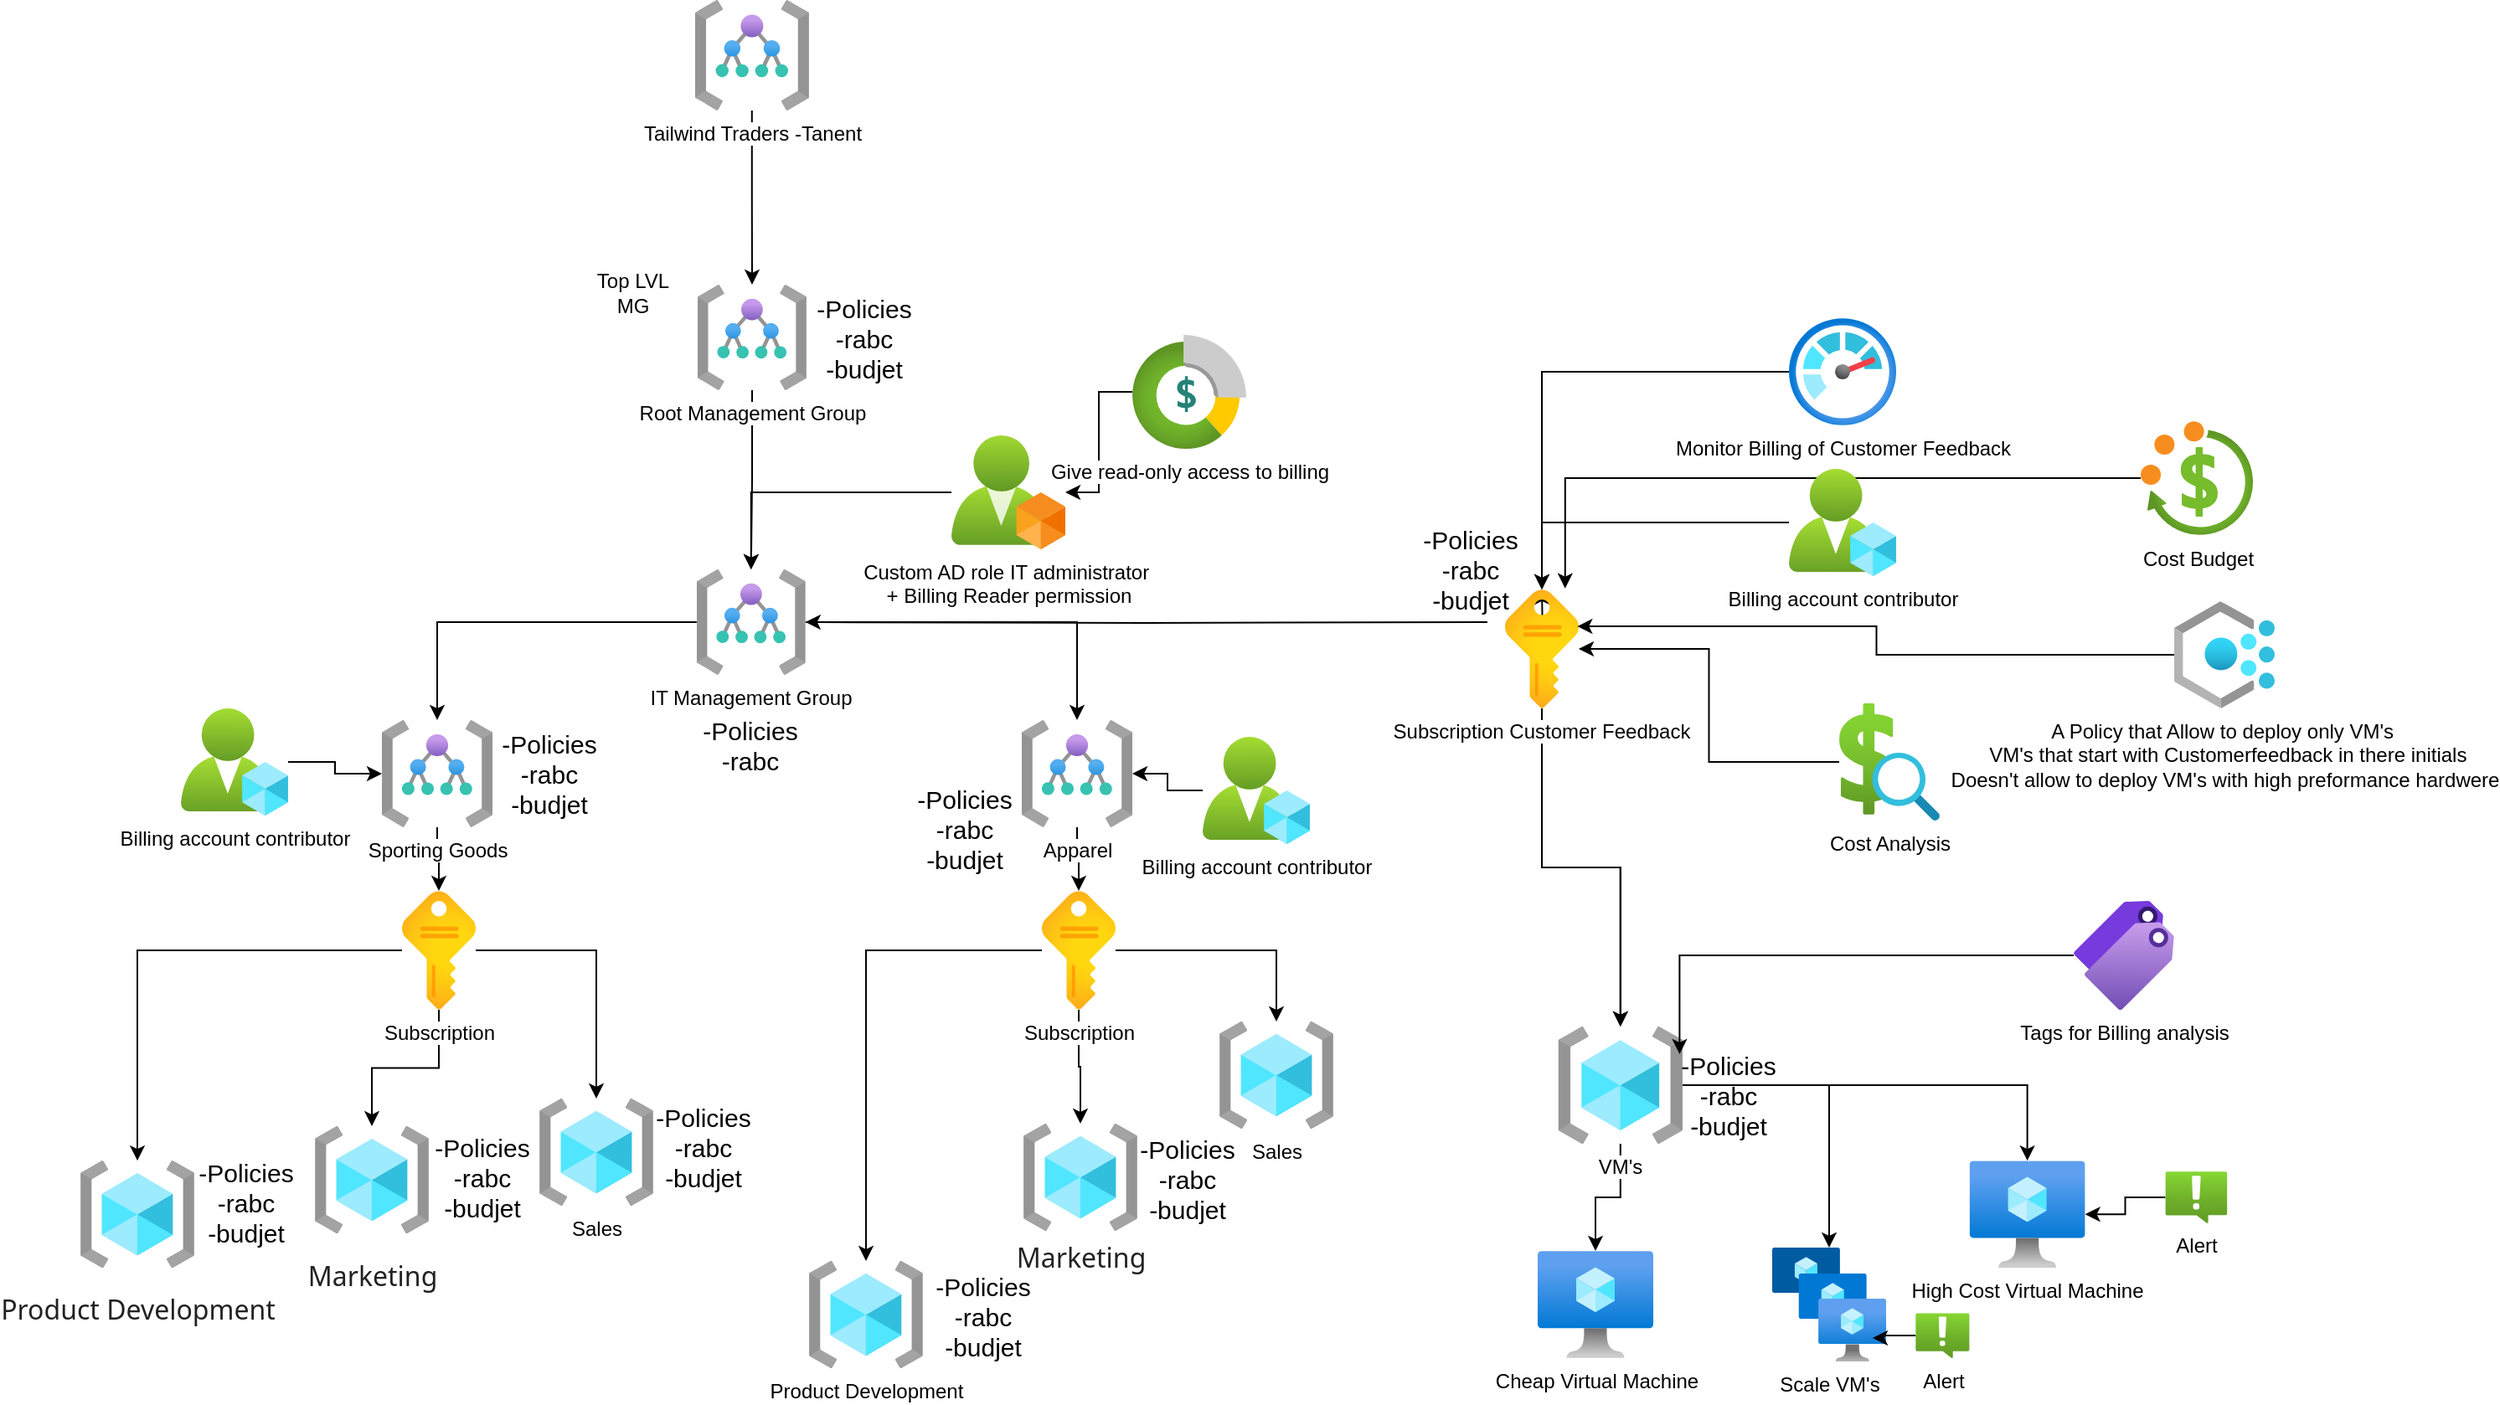 <mxfile version="21.6.5" type="github">
  <diagram name="Page-1" id="hlpe3HDvRwnY9zBwgGZH">
    <mxGraphModel dx="1937" dy="968" grid="1" gridSize="10" guides="1" tooltips="1" connect="1" arrows="1" fold="1" page="1" pageScale="1" pageWidth="827" pageHeight="1169" math="0" shadow="0">
      <root>
        <mxCell id="0" />
        <mxCell id="1" parent="0" />
        <mxCell id="d_jsHuiSVQQN2BJJEdMS-1" style="edgeStyle=orthogonalEdgeStyle;rounded=0;orthogonalLoop=1;jettySize=auto;html=1;" parent="1" source="d_jsHuiSVQQN2BJJEdMS-4" target="d_jsHuiSVQQN2BJJEdMS-16" edge="1">
          <mxGeometry relative="1" as="geometry" />
        </mxCell>
        <mxCell id="d_jsHuiSVQQN2BJJEdMS-2" style="edgeStyle=orthogonalEdgeStyle;rounded=0;orthogonalLoop=1;jettySize=auto;html=1;" parent="1" source="d_jsHuiSVQQN2BJJEdMS-4" target="d_jsHuiSVQQN2BJJEdMS-15" edge="1">
          <mxGeometry relative="1" as="geometry" />
        </mxCell>
        <mxCell id="d_jsHuiSVQQN2BJJEdMS-3" style="edgeStyle=orthogonalEdgeStyle;rounded=0;orthogonalLoop=1;jettySize=auto;html=1;" parent="1" source="d_jsHuiSVQQN2BJJEdMS-4" target="d_jsHuiSVQQN2BJJEdMS-17" edge="1">
          <mxGeometry relative="1" as="geometry" />
        </mxCell>
        <mxCell id="d_jsHuiSVQQN2BJJEdMS-4" value="Subscription" style="image;aspect=fixed;html=1;points=[];align=center;fontSize=12;image=img/lib/azure2/general/Subscriptions.svg;" parent="1" vertex="1">
          <mxGeometry x="332" y="622" width="44" height="71" as="geometry" />
        </mxCell>
        <mxCell id="d_jsHuiSVQQN2BJJEdMS-5" value="Sales" style="image;aspect=fixed;html=1;points=[];align=center;fontSize=12;image=img/lib/azure2/general/Resource_Groups.svg;" parent="1" vertex="1">
          <mxGeometry x="820" y="700" width="68" height="64" as="geometry" />
        </mxCell>
        <mxCell id="d_jsHuiSVQQN2BJJEdMS-6" style="edgeStyle=orthogonalEdgeStyle;rounded=0;orthogonalLoop=1;jettySize=auto;html=1;" parent="1" source="d_jsHuiSVQQN2BJJEdMS-8" target="d_jsHuiSVQQN2BJJEdMS-19" edge="1">
          <mxGeometry relative="1" as="geometry" />
        </mxCell>
        <mxCell id="d_jsHuiSVQQN2BJJEdMS-7" style="edgeStyle=orthogonalEdgeStyle;rounded=0;orthogonalLoop=1;jettySize=auto;html=1;" parent="1" source="d_jsHuiSVQQN2BJJEdMS-8" target="d_jsHuiSVQQN2BJJEdMS-21" edge="1">
          <mxGeometry relative="1" as="geometry" />
        </mxCell>
        <mxCell id="d_jsHuiSVQQN2BJJEdMS-8" value="IT Management Group&lt;br&gt;" style="image;aspect=fixed;html=1;points=[];align=center;fontSize=12;image=img/lib/azure2/general/Management_Groups.svg;" parent="1" vertex="1">
          <mxGeometry x="507.94" y="430" width="64.97" height="63" as="geometry" />
        </mxCell>
        <mxCell id="d_jsHuiSVQQN2BJJEdMS-9" style="edgeStyle=orthogonalEdgeStyle;rounded=0;orthogonalLoop=1;jettySize=auto;html=1;" parent="1" source="d_jsHuiSVQQN2BJJEdMS-12" target="d_jsHuiSVQQN2BJJEdMS-14" edge="1">
          <mxGeometry relative="1" as="geometry" />
        </mxCell>
        <mxCell id="d_jsHuiSVQQN2BJJEdMS-10" style="edgeStyle=orthogonalEdgeStyle;rounded=0;orthogonalLoop=1;jettySize=auto;html=1;" parent="1" source="d_jsHuiSVQQN2BJJEdMS-12" target="d_jsHuiSVQQN2BJJEdMS-13" edge="1">
          <mxGeometry relative="1" as="geometry" />
        </mxCell>
        <mxCell id="d_jsHuiSVQQN2BJJEdMS-11" style="edgeStyle=orthogonalEdgeStyle;rounded=0;orthogonalLoop=1;jettySize=auto;html=1;" parent="1" source="d_jsHuiSVQQN2BJJEdMS-12" target="d_jsHuiSVQQN2BJJEdMS-5" edge="1">
          <mxGeometry relative="1" as="geometry" />
        </mxCell>
        <mxCell id="d_jsHuiSVQQN2BJJEdMS-12" value="Subscription" style="image;aspect=fixed;html=1;points=[];align=center;fontSize=12;image=img/lib/azure2/general/Subscriptions.svg;" parent="1" vertex="1">
          <mxGeometry x="714" y="622" width="44" height="71" as="geometry" />
        </mxCell>
        <mxCell id="d_jsHuiSVQQN2BJJEdMS-13" value="&lt;span style=&quot;color: rgb(34, 34, 34); font-family: &amp;quot;Segoe UI&amp;quot;, serif; font-size: 16px; font-style: normal; font-variant-ligatures: normal; font-variant-caps: normal; font-weight: 400; letter-spacing: normal; orphans: 2; text-align: right; text-indent: 0px; text-transform: none; widows: 2; word-spacing: 0px; -webkit-text-stroke-width: 0px; background-color: rgb(255, 255, 255); text-decoration-thickness: initial; text-decoration-style: initial; text-decoration-color: initial; float: none; display: inline !important;&quot;&gt;Marketing&lt;/span&gt;" style="image;aspect=fixed;html=1;points=[];align=center;fontSize=12;image=img/lib/azure2/general/Resource_Groups.svg;" parent="1" vertex="1">
          <mxGeometry x="703" y="761" width="68" height="64" as="geometry" />
        </mxCell>
        <mxCell id="d_jsHuiSVQQN2BJJEdMS-14" value="Product Development" style="image;aspect=fixed;html=1;points=[];align=center;fontSize=12;image=img/lib/azure2/general/Resource_Groups.svg;" parent="1" vertex="1">
          <mxGeometry x="574.97" y="843" width="68" height="64" as="geometry" />
        </mxCell>
        <mxCell id="d_jsHuiSVQQN2BJJEdMS-15" value="Sales&lt;br&gt;" style="image;aspect=fixed;html=1;points=[];align=center;fontSize=12;image=img/lib/azure2/general/Resource_Groups.svg;" parent="1" vertex="1">
          <mxGeometry x="414" y="746" width="68" height="64" as="geometry" />
        </mxCell>
        <mxCell id="d_jsHuiSVQQN2BJJEdMS-16" value="&lt;p style=&quot;margin-bottom: 0in; direction: rtl; line-height: 1px; text-align: right; background-image: initial; background-position: initial; background-size: initial; background-repeat: initial; background-attachment: initial; background-origin: initial; background-clip: initial; font-size: medium; margin-top: 0.19in;&quot; align=&quot;left&quot;&gt;&lt;font color=&quot;#222222&quot;&gt;&lt;font face=&quot;Segoe UI, serif&quot;&gt;&lt;font style=&quot;font-size: 12pt;&quot;&gt;Marketing&lt;/font&gt;&lt;/font&gt;&lt;/font&gt;&lt;/p&gt;" style="image;aspect=fixed;html=1;points=[];align=center;fontSize=12;image=img/lib/azure2/general/Resource_Groups.svg;" parent="1" vertex="1">
          <mxGeometry x="280" y="762.53" width="68" height="64" as="geometry" />
        </mxCell>
        <mxCell id="d_jsHuiSVQQN2BJJEdMS-17" value="&lt;p style=&quot;margin-bottom: 0in; direction: rtl; line-height: 1px; text-align: right; background-image: initial; background-position: initial; background-size: initial; background-repeat: initial; background-attachment: initial; background-origin: initial; background-clip: initial; font-size: medium; margin-top: 0.19in;&quot; align=&quot;left&quot;&gt;&lt;font color=&quot;#222222&quot;&gt;&lt;font face=&quot;Segoe UI, serif&quot;&gt;&lt;font style=&quot;font-size: 12pt;&quot;&gt;Product Development&lt;/font&gt;&lt;/font&gt;&lt;/font&gt;&lt;/p&gt;" style="image;aspect=fixed;html=1;points=[];align=center;fontSize=12;image=img/lib/azure2/general/Resource_Groups.svg;" parent="1" vertex="1">
          <mxGeometry x="140" y="783.07" width="68" height="64" as="geometry" />
        </mxCell>
        <mxCell id="d_jsHuiSVQQN2BJJEdMS-18" value="" style="edgeStyle=orthogonalEdgeStyle;rounded=0;orthogonalLoop=1;jettySize=auto;html=1;" parent="1" source="d_jsHuiSVQQN2BJJEdMS-19" target="d_jsHuiSVQQN2BJJEdMS-4" edge="1">
          <mxGeometry relative="1" as="geometry" />
        </mxCell>
        <mxCell id="d_jsHuiSVQQN2BJJEdMS-19" value="Sporting Goods&lt;br&gt;" style="image;aspect=fixed;html=1;points=[];align=center;fontSize=12;image=img/lib/azure2/general/Management_Groups.svg;" parent="1" vertex="1">
          <mxGeometry x="320" y="520" width="66" height="64" as="geometry" />
        </mxCell>
        <mxCell id="d_jsHuiSVQQN2BJJEdMS-20" value="" style="edgeStyle=orthogonalEdgeStyle;rounded=0;orthogonalLoop=1;jettySize=auto;html=1;" parent="1" source="d_jsHuiSVQQN2BJJEdMS-21" target="d_jsHuiSVQQN2BJJEdMS-12" edge="1">
          <mxGeometry relative="1" as="geometry" />
        </mxCell>
        <mxCell id="d_jsHuiSVQQN2BJJEdMS-21" value="Apparel&lt;br&gt;" style="image;aspect=fixed;html=1;points=[];align=center;fontSize=12;image=img/lib/azure2/general/Management_Groups.svg;" parent="1" vertex="1">
          <mxGeometry x="702" y="520" width="66" height="64" as="geometry" />
        </mxCell>
        <mxCell id="d_jsHuiSVQQN2BJJEdMS-26" value="" style="edgeStyle=orthogonalEdgeStyle;rounded=0;orthogonalLoop=1;jettySize=auto;html=1;" parent="1" source="d_jsHuiSVQQN2BJJEdMS-22" target="d_jsHuiSVQQN2BJJEdMS-8" edge="1">
          <mxGeometry relative="1" as="geometry" />
        </mxCell>
        <mxCell id="d_jsHuiSVQQN2BJJEdMS-22" value="Root Management Group" style="image;aspect=fixed;html=1;points=[];align=center;fontSize=12;image=img/lib/azure2/general/Management_Groups.svg;" parent="1" vertex="1">
          <mxGeometry x="508.47" y="260" width="64.97" height="63" as="geometry" />
        </mxCell>
        <mxCell id="d_jsHuiSVQQN2BJJEdMS-25" value="" style="edgeStyle=orthogonalEdgeStyle;rounded=0;orthogonalLoop=1;jettySize=auto;html=1;" parent="1" source="d_jsHuiSVQQN2BJJEdMS-23" target="d_jsHuiSVQQN2BJJEdMS-22" edge="1">
          <mxGeometry relative="1" as="geometry" />
        </mxCell>
        <mxCell id="d_jsHuiSVQQN2BJJEdMS-23" value="Tailwind Traders -Tanent&lt;br&gt;" style="image;aspect=fixed;html=1;points=[];align=center;fontSize=12;image=img/lib/azure2/general/Management_Groups.svg;" parent="1" vertex="1">
          <mxGeometry x="506.94" y="90" width="68.03" height="65.97" as="geometry" />
        </mxCell>
        <mxCell id="d_jsHuiSVQQN2BJJEdMS-29" value="" style="edgeStyle=orthogonalEdgeStyle;rounded=0;orthogonalLoop=1;jettySize=auto;html=1;" parent="1" target="d_jsHuiSVQQN2BJJEdMS-8" edge="1">
          <mxGeometry relative="1" as="geometry">
            <mxPoint x="790.0" y="441.5" as="targetPoint" />
            <mxPoint x="980" y="461.5" as="sourcePoint" />
          </mxGeometry>
        </mxCell>
        <mxCell id="d_jsHuiSVQQN2BJJEdMS-34" value="" style="edgeStyle=orthogonalEdgeStyle;rounded=0;orthogonalLoop=1;jettySize=auto;html=1;" parent="1" target="d_jsHuiSVQQN2BJJEdMS-30" edge="1">
          <mxGeometry relative="1" as="geometry">
            <mxPoint x="1012.471" y="493.0" as="sourcePoint" />
          </mxGeometry>
        </mxCell>
        <mxCell id="d_jsHuiSVQQN2BJJEdMS-38" value="" style="edgeStyle=orthogonalEdgeStyle;rounded=0;orthogonalLoop=1;jettySize=auto;html=1;" parent="1" source="d_jsHuiSVQQN2BJJEdMS-30" target="d_jsHuiSVQQN2BJJEdMS-35" edge="1">
          <mxGeometry relative="1" as="geometry" />
        </mxCell>
        <mxCell id="HOAgcyTk43EPcxEQj3Mo-1" value="" style="edgeStyle=orthogonalEdgeStyle;rounded=0;orthogonalLoop=1;jettySize=auto;html=1;" parent="1" source="d_jsHuiSVQQN2BJJEdMS-30" target="d_jsHuiSVQQN2BJJEdMS-35" edge="1">
          <mxGeometry relative="1" as="geometry" />
        </mxCell>
        <mxCell id="d_jsHuiSVQQN2BJJEdMS-30" value="Subscription Customer Feedback&lt;br&gt;" style="image;aspect=fixed;html=1;points=[];align=center;fontSize=12;image=img/lib/azure2/general/Subscriptions.svg;" parent="1" vertex="1">
          <mxGeometry x="990.49" y="442" width="44" height="71" as="geometry" />
        </mxCell>
        <mxCell id="d_jsHuiSVQQN2BJJEdMS-47" value="" style="edgeStyle=orthogonalEdgeStyle;rounded=0;orthogonalLoop=1;jettySize=auto;html=1;" parent="1" source="d_jsHuiSVQQN2BJJEdMS-35" target="d_jsHuiSVQQN2BJJEdMS-42" edge="1">
          <mxGeometry relative="1" as="geometry" />
        </mxCell>
        <mxCell id="5Q3nX3RN6myIEDCxwFRo-20" style="edgeStyle=orthogonalEdgeStyle;rounded=0;orthogonalLoop=1;jettySize=auto;html=1;" edge="1" parent="1" source="d_jsHuiSVQQN2BJJEdMS-35" target="d_jsHuiSVQQN2BJJEdMS-54">
          <mxGeometry relative="1" as="geometry" />
        </mxCell>
        <mxCell id="5Q3nX3RN6myIEDCxwFRo-21" style="edgeStyle=orthogonalEdgeStyle;rounded=0;orthogonalLoop=1;jettySize=auto;html=1;" edge="1" parent="1" source="d_jsHuiSVQQN2BJJEdMS-35" target="d_jsHuiSVQQN2BJJEdMS-44">
          <mxGeometry relative="1" as="geometry" />
        </mxCell>
        <mxCell id="d_jsHuiSVQQN2BJJEdMS-35" value="VM&#39;s" style="image;aspect=fixed;html=1;points=[];align=center;fontSize=12;image=img/lib/azure2/general/Resource_Groups.svg;" parent="1" vertex="1">
          <mxGeometry x="1022.19" y="703" width="74.38" height="70" as="geometry" />
        </mxCell>
        <mxCell id="d_jsHuiSVQQN2BJJEdMS-42" value="Cheap Virtual Machine" style="image;aspect=fixed;html=1;points=[];align=center;fontSize=12;image=img/lib/azure2/compute/Virtual_Machine.svg;" parent="1" vertex="1">
          <mxGeometry x="1010" y="837" width="69" height="64" as="geometry" />
        </mxCell>
        <mxCell id="d_jsHuiSVQQN2BJJEdMS-44" value="Scale VM&#39;s" style="image;aspect=fixed;html=1;points=[];align=center;fontSize=12;image=img/lib/azure2/compute/VM_Scale_Sets.svg;" parent="1" vertex="1">
          <mxGeometry x="1150" y="835" width="68" height="68" as="geometry" />
        </mxCell>
        <mxCell id="5Q3nX3RN6myIEDCxwFRo-1" style="edgeStyle=orthogonalEdgeStyle;rounded=0;orthogonalLoop=1;jettySize=auto;html=1;entryX=0.981;entryY=0.31;entryDx=0;entryDy=0;entryPerimeter=0;" edge="1" parent="1" source="d_jsHuiSVQQN2BJJEdMS-49" target="d_jsHuiSVQQN2BJJEdMS-30">
          <mxGeometry relative="1" as="geometry" />
        </mxCell>
        <object label="A Policy that Allow to deploy only VM&#39;s&amp;nbsp;&lt;br&gt;&amp;nbsp;VM&#39;s that start with Customerfeedback in there initials&lt;br&gt;Doesn&#39;t allow to deploy VM&#39;s with high preformance hardwere" Policy="Allow to Deploy VM&#39;s named CustomerFeedback" id="d_jsHuiSVQQN2BJJEdMS-49">
          <mxCell style="image;aspect=fixed;html=1;points=[];align=center;fontSize=12;image=img/lib/azure2/management_governance/Policy.svg;" parent="1" vertex="1">
            <mxGeometry x="1390" y="449" width="60" height="64" as="geometry" />
          </mxCell>
        </object>
        <mxCell id="d_jsHuiSVQQN2BJJEdMS-53" style="edgeStyle=orthogonalEdgeStyle;rounded=0;orthogonalLoop=1;jettySize=auto;html=1;" parent="1" source="d_jsHuiSVQQN2BJJEdMS-52" target="d_jsHuiSVQQN2BJJEdMS-30" edge="1">
          <mxGeometry relative="1" as="geometry" />
        </mxCell>
        <mxCell id="d_jsHuiSVQQN2BJJEdMS-52" value="Cost Analysis&lt;br&gt;" style="image;aspect=fixed;html=1;points=[];align=center;fontSize=12;image=img/lib/azure2/general/Cost_Analysis.svg;" parent="1" vertex="1">
          <mxGeometry x="1190" y="510" width="60" height="70" as="geometry" />
        </mxCell>
        <mxCell id="d_jsHuiSVQQN2BJJEdMS-54" value="High Cost Virtual Machine" style="image;aspect=fixed;html=1;points=[];align=center;fontSize=12;image=img/lib/azure2/compute/Virtual_Machine.svg;" parent="1" vertex="1">
          <mxGeometry x="1267.81" y="783.07" width="69" height="64" as="geometry" />
        </mxCell>
        <mxCell id="d_jsHuiSVQQN2BJJEdMS-57" style="edgeStyle=orthogonalEdgeStyle;rounded=0;orthogonalLoop=1;jettySize=auto;html=1;" parent="1" source="d_jsHuiSVQQN2BJJEdMS-56" target="d_jsHuiSVQQN2BJJEdMS-54" edge="1">
          <mxGeometry relative="1" as="geometry" />
        </mxCell>
        <mxCell id="d_jsHuiSVQQN2BJJEdMS-56" value="Alert&lt;br&gt;" style="image;aspect=fixed;html=1;points=[];align=center;fontSize=12;image=img/lib/azure2/management_governance/Alerts.svg;" parent="1" vertex="1">
          <mxGeometry x="1384.7" y="789.53" width="37" height="30.93" as="geometry" />
        </mxCell>
        <mxCell id="d_jsHuiSVQQN2BJJEdMS-67" style="edgeStyle=orthogonalEdgeStyle;rounded=0;orthogonalLoop=1;jettySize=auto;html=1;" parent="1" source="d_jsHuiSVQQN2BJJEdMS-58" target="d_jsHuiSVQQN2BJJEdMS-21" edge="1">
          <mxGeometry relative="1" as="geometry" />
        </mxCell>
        <mxCell id="d_jsHuiSVQQN2BJJEdMS-58" value="Billing account contributor&#x9;" style="image;aspect=fixed;html=1;points=[];align=center;fontSize=12;image=img/lib/azure2/intune/Azure_AD_Roles_and_Administrators.svg;" parent="1" vertex="1">
          <mxGeometry x="810" y="530" width="64" height="64" as="geometry" />
        </mxCell>
        <mxCell id="d_jsHuiSVQQN2BJJEdMS-64" style="edgeStyle=orthogonalEdgeStyle;rounded=0;orthogonalLoop=1;jettySize=auto;html=1;" parent="1" source="d_jsHuiSVQQN2BJJEdMS-59" target="d_jsHuiSVQQN2BJJEdMS-8" edge="1">
          <mxGeometry relative="1" as="geometry" />
        </mxCell>
        <mxCell id="d_jsHuiSVQQN2BJJEdMS-59" value="Custom AD role IT administrator&amp;nbsp;&lt;br&gt;+ Billing Reader permission" style="image;aspect=fixed;html=1;points=[];align=center;fontSize=12;image=img/lib/azure2/identity/Custom_Azure_AD_Roles.svg;" parent="1" vertex="1">
          <mxGeometry x="660" y="350" width="68" height="68" as="geometry" />
        </mxCell>
        <mxCell id="d_jsHuiSVQQN2BJJEdMS-65" style="edgeStyle=orthogonalEdgeStyle;rounded=0;orthogonalLoop=1;jettySize=auto;html=1;" parent="1" source="d_jsHuiSVQQN2BJJEdMS-60" target="d_jsHuiSVQQN2BJJEdMS-59" edge="1">
          <mxGeometry relative="1" as="geometry" />
        </mxCell>
        <mxCell id="d_jsHuiSVQQN2BJJEdMS-60" value="Give read-only access to billing" style="image;aspect=fixed;html=1;points=[];align=center;fontSize=12;image=img/lib/azure2/general/Cost_Management_and_Billing.svg;" parent="1" vertex="1">
          <mxGeometry x="768" y="290" width="68" height="68" as="geometry" />
        </mxCell>
        <mxCell id="d_jsHuiSVQQN2BJJEdMS-70" style="edgeStyle=orthogonalEdgeStyle;rounded=0;orthogonalLoop=1;jettySize=auto;html=1;" parent="1" source="d_jsHuiSVQQN2BJJEdMS-69" target="d_jsHuiSVQQN2BJJEdMS-19" edge="1">
          <mxGeometry relative="1" as="geometry" />
        </mxCell>
        <mxCell id="d_jsHuiSVQQN2BJJEdMS-69" value="Billing account contributor&#x9;" style="image;aspect=fixed;html=1;points=[];align=center;fontSize=12;image=img/lib/azure2/intune/Azure_AD_Roles_and_Administrators.svg;" parent="1" vertex="1">
          <mxGeometry x="200" y="513" width="64" height="64" as="geometry" />
        </mxCell>
        <mxCell id="d_jsHuiSVQQN2BJJEdMS-76" style="edgeStyle=orthogonalEdgeStyle;rounded=0;orthogonalLoop=1;jettySize=auto;html=1;entryX=0.882;entryY=0.794;entryDx=0;entryDy=0;entryPerimeter=0;" parent="1" source="d_jsHuiSVQQN2BJJEdMS-75" target="d_jsHuiSVQQN2BJJEdMS-44" edge="1">
          <mxGeometry relative="1" as="geometry" />
        </mxCell>
        <mxCell id="d_jsHuiSVQQN2BJJEdMS-75" value="Alert&lt;br&gt;" style="image;aspect=fixed;html=1;points=[];align=center;fontSize=12;image=img/lib/azure2/management_governance/Alerts.svg;" parent="1" vertex="1">
          <mxGeometry x="1235.59" y="874.07" width="32.22" height="26.93" as="geometry" />
        </mxCell>
        <mxCell id="d_jsHuiSVQQN2BJJEdMS-78" style="edgeStyle=orthogonalEdgeStyle;rounded=0;orthogonalLoop=1;jettySize=auto;html=1;" parent="1" source="d_jsHuiSVQQN2BJJEdMS-77" target="d_jsHuiSVQQN2BJJEdMS-30" edge="1">
          <mxGeometry relative="1" as="geometry">
            <mxPoint x="1044.97" y="461.529" as="targetPoint" />
          </mxGeometry>
        </mxCell>
        <mxCell id="HOAgcyTk43EPcxEQj3Mo-3" style="edgeStyle=orthogonalEdgeStyle;rounded=0;orthogonalLoop=1;jettySize=auto;html=1;entryX=0.975;entryY=0.235;entryDx=0;entryDy=0;entryPerimeter=0;" parent="1" source="HOAgcyTk43EPcxEQj3Mo-2" target="d_jsHuiSVQQN2BJJEdMS-35" edge="1">
          <mxGeometry relative="1" as="geometry" />
        </mxCell>
        <mxCell id="HOAgcyTk43EPcxEQj3Mo-2" value="Tags for Billing analysis&lt;br&gt;" style="image;aspect=fixed;html=1;points=[];align=center;fontSize=12;image=img/lib/azure2/general/Tags.svg;" parent="1" vertex="1">
          <mxGeometry x="1330" y="628" width="60" height="65" as="geometry" />
        </mxCell>
        <mxCell id="HOAgcyTk43EPcxEQj3Mo-5" style="edgeStyle=orthogonalEdgeStyle;rounded=0;orthogonalLoop=1;jettySize=auto;html=1;" parent="1" source="HOAgcyTk43EPcxEQj3Mo-4" target="d_jsHuiSVQQN2BJJEdMS-30" edge="1">
          <mxGeometry relative="1" as="geometry" />
        </mxCell>
        <mxCell id="HOAgcyTk43EPcxEQj3Mo-4" value="Monitor Billing of Customer Feedback" style="image;aspect=fixed;html=1;points=[];align=center;fontSize=12;image=img/lib/azure2/management_governance/Monitor.svg;" parent="1" vertex="1">
          <mxGeometry x="1160" y="280" width="64" height="64" as="geometry" />
        </mxCell>
        <mxCell id="5Q3nX3RN6myIEDCxwFRo-2" value="&lt;font style=&quot;font-size: 15px;&quot;&gt;-Policies&lt;br&gt;-rabc&lt;br&gt;-budjet&lt;/font&gt;" style="text;strokeColor=none;align=center;fillColor=none;html=1;verticalAlign=middle;whiteSpace=wrap;rounded=0;" vertex="1" parent="1">
          <mxGeometry x="508.47" y="241.5" width="200" height="100" as="geometry" />
        </mxCell>
        <mxCell id="5Q3nX3RN6myIEDCxwFRo-3" value="Top LVL MG" style="text;strokeColor=none;align=center;fillColor=none;html=1;verticalAlign=middle;whiteSpace=wrap;rounded=0;" vertex="1" parent="1">
          <mxGeometry x="440" y="250" width="60" height="30" as="geometry" />
        </mxCell>
        <mxCell id="5Q3nX3RN6myIEDCxwFRo-5" style="edgeStyle=orthogonalEdgeStyle;rounded=0;orthogonalLoop=1;jettySize=auto;html=1;entryX=0.816;entryY=-0.009;entryDx=0;entryDy=0;entryPerimeter=0;" edge="1" parent="1" source="5Q3nX3RN6myIEDCxwFRo-4" target="d_jsHuiSVQQN2BJJEdMS-30">
          <mxGeometry relative="1" as="geometry" />
        </mxCell>
        <mxCell id="5Q3nX3RN6myIEDCxwFRo-4" value="Cost Budget" style="image;aspect=fixed;html=1;points=[];align=center;fontSize=12;image=img/lib/azure2/general/Cost_Budgets.svg;" vertex="1" parent="1">
          <mxGeometry x="1370" y="341.5" width="67" height="68" as="geometry" />
        </mxCell>
        <mxCell id="d_jsHuiSVQQN2BJJEdMS-77" value="Billing account contributor&#x9;" style="image;aspect=fixed;html=1;points=[];align=center;fontSize=12;image=img/lib/azure2/intune/Azure_AD_Roles_and_Administrators.svg;" parent="1" vertex="1">
          <mxGeometry x="1160" y="370" width="64" height="64" as="geometry" />
        </mxCell>
        <mxCell id="5Q3nX3RN6myIEDCxwFRo-6" value="&lt;font style=&quot;font-size: 15px;&quot;&gt;-Policies&lt;br&gt;-rabc&lt;br&gt;-budjet&lt;/font&gt;" style="text;strokeColor=none;align=center;fillColor=none;html=1;verticalAlign=middle;whiteSpace=wrap;rounded=0;" vertex="1" parent="1">
          <mxGeometry x="320" y="502" width="200" height="100" as="geometry" />
        </mxCell>
        <mxCell id="5Q3nX3RN6myIEDCxwFRo-8" value="&lt;font style=&quot;font-size: 15px;&quot;&gt;-Policies&lt;br&gt;-rabc&lt;br&gt;-budjet&lt;/font&gt;" style="text;strokeColor=none;align=center;fillColor=none;html=1;verticalAlign=middle;whiteSpace=wrap;rounded=0;" vertex="1" parent="1">
          <mxGeometry x="568" y="535" width="200" height="100" as="geometry" />
        </mxCell>
        <mxCell id="5Q3nX3RN6myIEDCxwFRo-9" value="&lt;font style=&quot;font-size: 15px;&quot;&gt;-Policies&lt;br&gt;-rabc&lt;br&gt;-budjet&lt;/font&gt;" style="text;strokeColor=none;align=center;fillColor=none;html=1;verticalAlign=middle;whiteSpace=wrap;rounded=0;" vertex="1" parent="1">
          <mxGeometry x="870" y="380" width="200" height="100" as="geometry" />
        </mxCell>
        <mxCell id="5Q3nX3RN6myIEDCxwFRo-10" value="&lt;font style=&quot;font-size: 15px;&quot;&gt;-Policies&lt;br&gt;-rabc&lt;br&gt;&lt;/font&gt;" style="text;strokeColor=none;align=center;fillColor=none;html=1;verticalAlign=middle;whiteSpace=wrap;rounded=0;" vertex="1" parent="1">
          <mxGeometry x="440.0" y="485" width="200" height="100" as="geometry" />
        </mxCell>
        <mxCell id="5Q3nX3RN6myIEDCxwFRo-11" value="&lt;font style=&quot;font-size: 15px;&quot;&gt;-Policies&lt;br&gt;-rabc&lt;br&gt;-budjet&lt;/font&gt;" style="text;strokeColor=none;align=center;fillColor=none;html=1;verticalAlign=middle;whiteSpace=wrap;rounded=0;" vertex="1" parent="1">
          <mxGeometry x="412" y="725" width="200" height="100" as="geometry" />
        </mxCell>
        <mxCell id="5Q3nX3RN6myIEDCxwFRo-12" value="&lt;font style=&quot;font-size: 15px;&quot;&gt;-Policies&lt;br&gt;-rabc&lt;br&gt;-budjet&lt;/font&gt;" style="text;strokeColor=none;align=center;fillColor=none;html=1;verticalAlign=middle;whiteSpace=wrap;rounded=0;" vertex="1" parent="1">
          <mxGeometry x="280" y="743" width="200" height="100" as="geometry" />
        </mxCell>
        <mxCell id="5Q3nX3RN6myIEDCxwFRo-13" value="&lt;font style=&quot;font-size: 15px;&quot;&gt;-Policies&lt;br&gt;-rabc&lt;br&gt;-budjet&lt;/font&gt;" style="text;strokeColor=none;align=center;fillColor=none;html=1;verticalAlign=middle;whiteSpace=wrap;rounded=0;" vertex="1" parent="1">
          <mxGeometry x="140" y="758" width="198" height="99" as="geometry" />
        </mxCell>
        <mxCell id="5Q3nX3RN6myIEDCxwFRo-14" value="&lt;font style=&quot;font-size: 15px;&quot;&gt;-Policies&lt;br&gt;-rabc&lt;br&gt;-budjet&lt;/font&gt;" style="text;strokeColor=none;align=center;fillColor=none;html=1;verticalAlign=middle;whiteSpace=wrap;rounded=0;" vertex="1" parent="1">
          <mxGeometry x="580" y="826.53" width="198" height="99" as="geometry" />
        </mxCell>
        <mxCell id="5Q3nX3RN6myIEDCxwFRo-15" value="&lt;font style=&quot;font-size: 15px;&quot;&gt;-Policies&lt;br&gt;-rabc&lt;br&gt;-budjet&lt;/font&gt;" style="text;strokeColor=none;align=center;fillColor=none;html=1;verticalAlign=middle;whiteSpace=wrap;rounded=0;" vertex="1" parent="1">
          <mxGeometry x="702" y="744" width="198" height="99" as="geometry" />
        </mxCell>
        <mxCell id="5Q3nX3RN6myIEDCxwFRo-16" value="&lt;font style=&quot;font-size: 15px;&quot;&gt;-Policies&lt;br&gt;-rabc&lt;br&gt;-budjet&lt;/font&gt;" style="text;strokeColor=none;align=center;fillColor=none;html=1;verticalAlign=middle;whiteSpace=wrap;rounded=0;" vertex="1" parent="1">
          <mxGeometry x="1079" y="700" width="90" height="87.5" as="geometry" />
        </mxCell>
      </root>
    </mxGraphModel>
  </diagram>
</mxfile>
